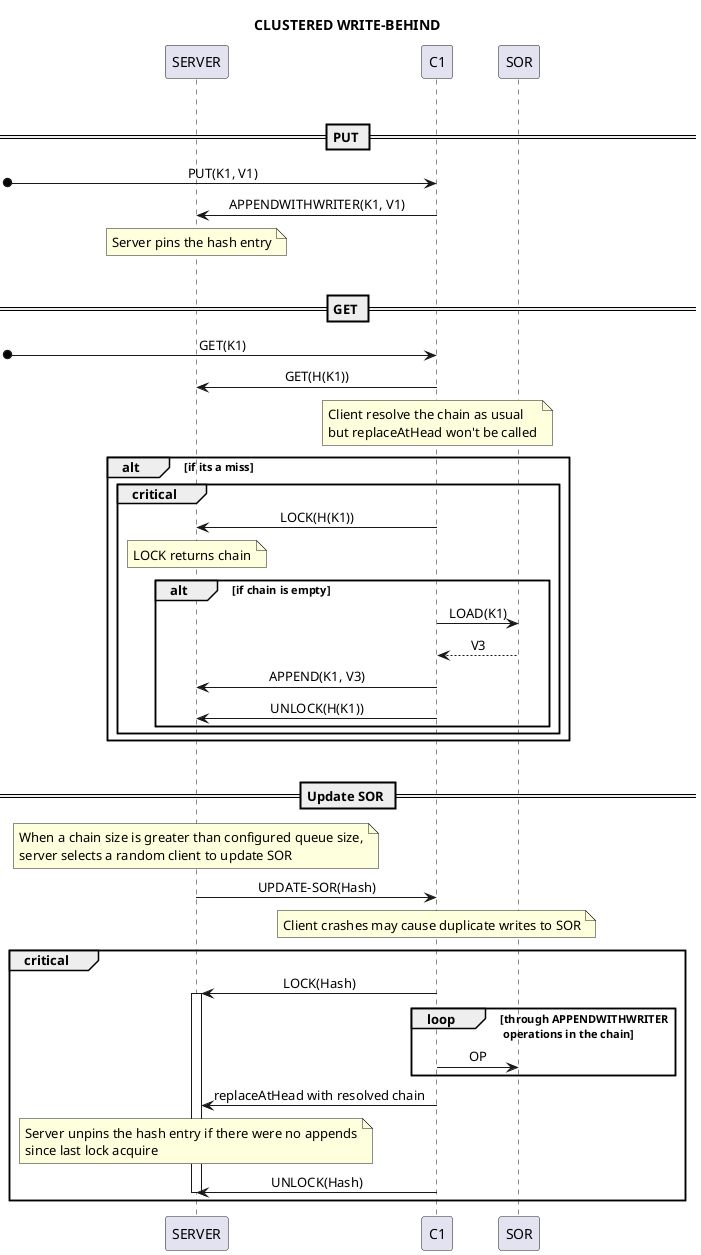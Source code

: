 @startuml
skinparam sequenceMessageAlign center

participant "SERVER" as S

title CLUSTERED WRITE-BEHIND

|||
== PUT ==

[o-> C1: PUT(K1, V1)
C1 -> S: APPENDWITHWRITER(K1, V1)

note over S
  Server pins the hash entry
end note

|||
== GET ==

[o-> C1: GET(K1)
C1 -> S: GET(H(K1))

note over C1
  Client resolve the chain as usual
  but replaceAtHead won't be called
end note

alt if its a miss
  critical
    C1 -> S: LOCK(H(K1))
    note over S
      LOCK returns chain
    end note
    alt if chain is empty
      C1 -> SOR: LOAD(K1)
      SOR --> C1: V3
      C1 -> S: APPEND(K1, V3)
      C1 -> S: UNLOCK(H(K1))
    end
  end
end

|||
== Update SOR ==

note over S
  When a chain size is greater than configured queue size,
  server selects a random client to update SOR
end note

S -> C1: UPDATE-SOR(Hash)
note over C1
  Client crashes may cause duplicate writes to SOR
end note

critical
  C1 -> S: LOCK(Hash)
  activate S
    loop through APPENDWITHWRITER \n operations in the chain
      C1 -> SOR: OP
    end
    C1 -> S: replaceAtHead with resolved chain
    note over S
      Server unpins the hash entry if there were no appends
      since last lock acquire
    end note
    C1 -> S: UNLOCK(Hash)
  deactivate S
end

@enduml

